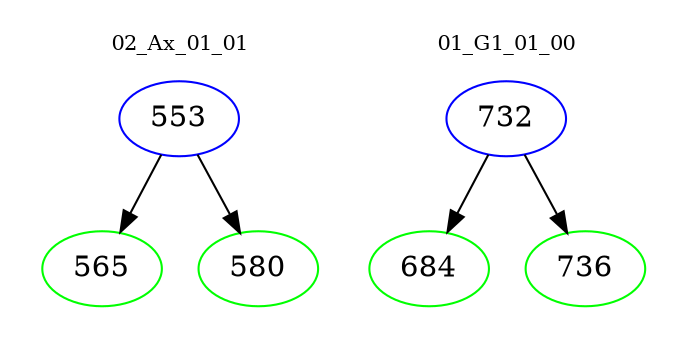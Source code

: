 digraph{
subgraph cluster_0 {
color = white
label = "02_Ax_01_01";
fontsize=10;
T0_553 [label="553", color="blue"]
T0_553 -> T0_565 [color="black"]
T0_565 [label="565", color="green"]
T0_553 -> T0_580 [color="black"]
T0_580 [label="580", color="green"]
}
subgraph cluster_1 {
color = white
label = "01_G1_01_00";
fontsize=10;
T1_732 [label="732", color="blue"]
T1_732 -> T1_684 [color="black"]
T1_684 [label="684", color="green"]
T1_732 -> T1_736 [color="black"]
T1_736 [label="736", color="green"]
}
}
